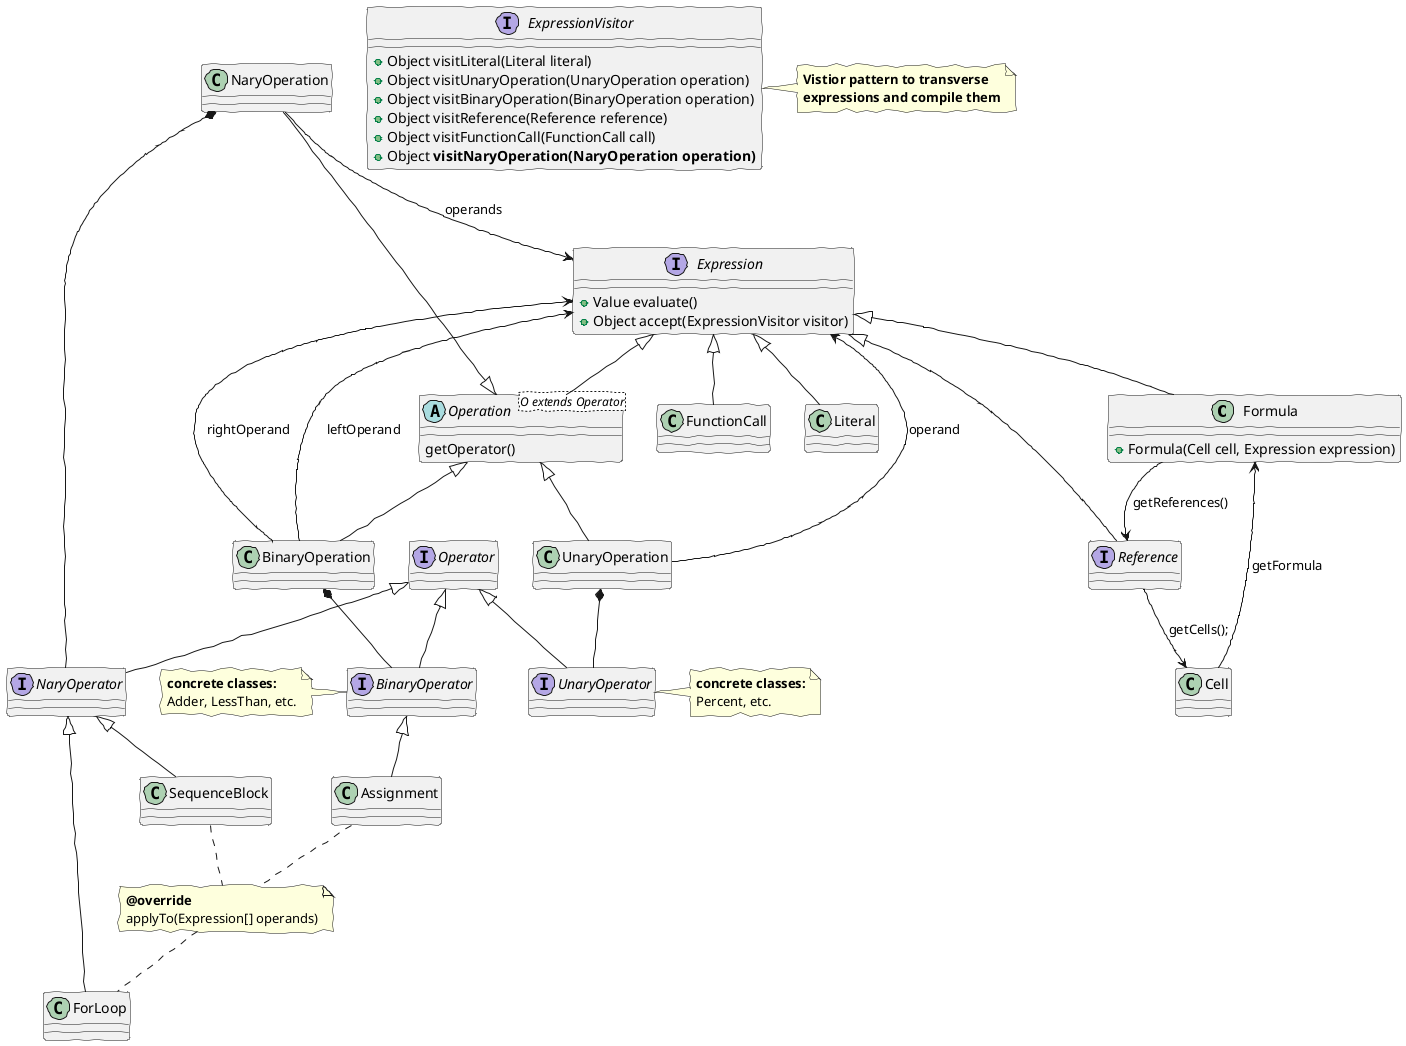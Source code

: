 @startuml formulas_domain_model.png

'http://plantuml.com/skinparam.html'
skinparam handwritten true
skinparam defaultFontName FG Virgil
skinparam shadowing false

class Formula {
	+Formula(Cell cell, Expression expression) 
}
interface Expression {
	+Value evaluate()
	+Object accept(ExpressionVisitor visitor)
}
interface Reference
interface Operator
interface UnaryOperator
note right : <b>concrete classes:\nPercent, etc.
interface BinaryOperator
note left : <b>concrete classes:\nAdder, LessThan, etc.
interface NaryOperator <<<b>analysis>>
class SequenceBlock <<<b>analysis>>
class Assignment <<<b>analysis>>
class ForLoop <<<b>analysis>>
note "<b>@override\napplyTo(Expression[] operands)" as n1
SequenceBlock .. n1
n1 .. ForLoop
Assignment .. n1
abstract class Operation <O extends Operator> {
    getOperator() 
}
class UnaryOperation
class BinaryOperation
class NaryOperation <<<b>analysis>>
class FunctionCall
class Literal
interface ExpressionVisitor {
	+Object visitLiteral(Literal literal)
	+Object visitUnaryOperation(UnaryOperation operation)
	+Object visitBinaryOperation(BinaryOperation operation)
	+Object visitReference(Reference reference)
	+Object visitFunctionCall(FunctionCall call)
	+Object <b>visitNaryOperation(NaryOperation operation)</b>
}
note right : <b>Vistior pattern to transverse\n<b>expressions and compile them
Expression <|-- Formula
Expression <|-- Reference
Expression <|-- Operation
Expression <|-- FunctionCall
Expression <|-- Literal
Operation <|-- UnaryOperation
Operation <|-- BinaryOperation
Operation <|-- NaryOperation
Formula --> Reference : getReferences()
Reference --> Cell : getCells();
Cell --> Formula : getFormula
UnaryOperation --> Expression : operand
BinaryOperation --> Expression : leftOperand
BinaryOperation --> Expression : rightOperand
NaryOperation --> Expression : operands

Operator <|-- UnaryOperator
Operator <|-- BinaryOperator
Operator <|-- NaryOperator

UnaryOperation *-- UnaryOperator
BinaryOperation *-- BinaryOperator
NaryOperation *-- NaryOperator

NaryOperator <|-- ForLoop
NaryOperator <|-- SequenceBlock

BinaryOperator <|-- Assignment
@enduml